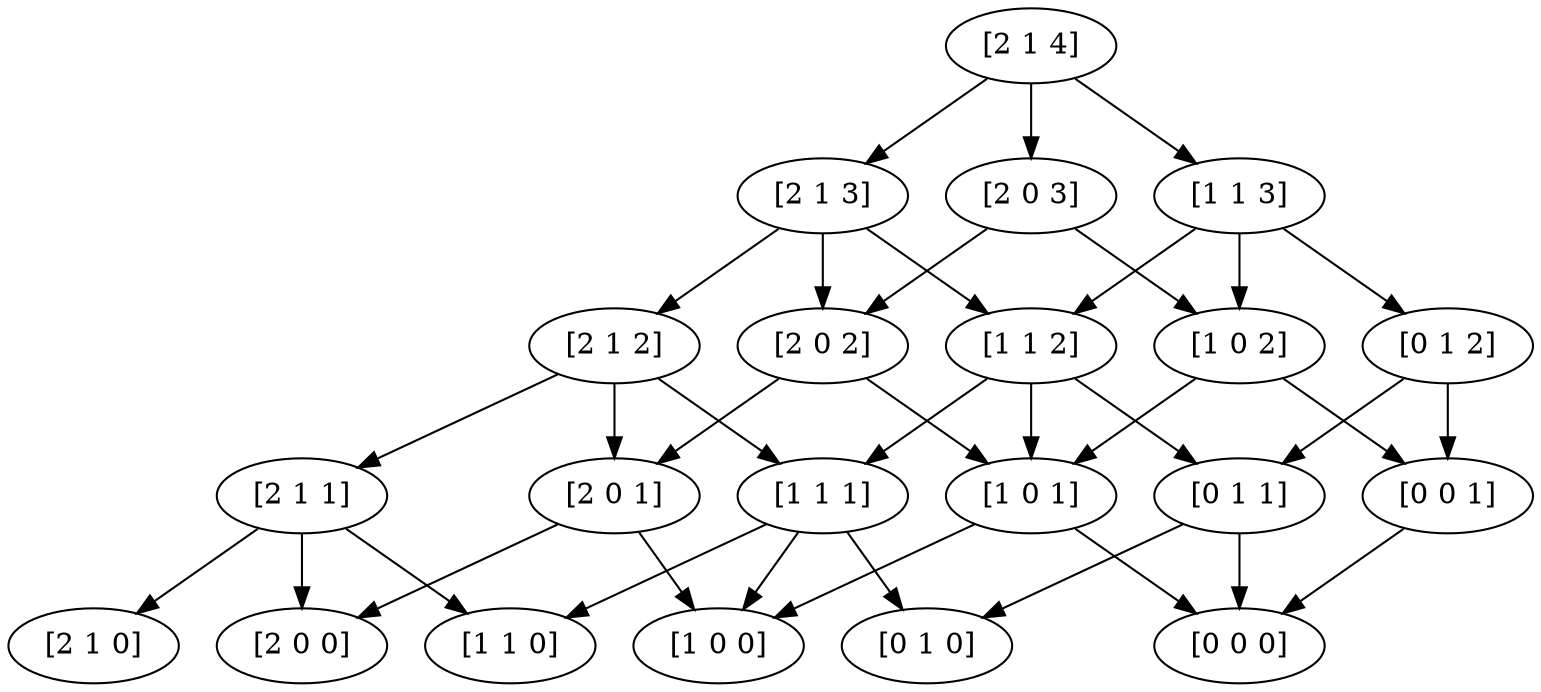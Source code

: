 digraph  {
	node [label="\N"];
	0	 [capacity="[2 1]",
		label="[2 1 0]",
		time=0,
		value=0.0];
	1	 [capacity="[2 1]",
		label="[2 1 1]",
		time=1,
		value=70.0];
	1 -> 0 [key=0,
	goal="[2 1 0]",
	not_best_politic=True,
	revenue=0,
	time=1,
	weight=0,
	weight_goal=0.0];
5 [capacity="[2 0]",
	label="[2 0 0]",
	time=0,
	value=0.0];
1 -> 5 [key=2,
goal="[2 0 0]",
not_best_politic=False,
revenue=200,
time=1,
weight=200.0,
weight_goal=0.0];
10 [capacity="[1 1]",
label="[1 1 0]",
time=0,
value=0.0];
1 -> 10 [key=1,
goal="[1 1 0]",
not_best_politic=True,
revenue=100,
time=1,
weight=100.0,
weight_goal=0.0];
2 [capacity="[2 1]",
label="[2 1 2]",
time=2,
value=138.0];
2 -> 1 [key=0,
goal="[2 1 1]",
not_best_politic=True,
revenue=0,
time=2,
weight=0,
weight_goal=70.0];
6 [capacity="[2 0]",
label="[2 0 1]",
time=1,
value=50.0];
2 -> 6 [key=2,
goal="[2 0 1]",
not_best_politic=False,
revenue=200,
time=2,
weight=180.0,
weight_goal=50.0];
11 [capacity="[1 1]",
label="[1 1 1]",
time=1,
value=70.0];
2 -> 11 [key=1,
goal="[1 1 1]",
not_best_politic=True,
revenue=100,
time=2,
weight=100.0,
weight_goal=70.0];
3 [capacity="[2 1]",
label="[2 1 3]",
time=3,
value=191.688];
3 -> 2 [key=0,
goal="[2 1 2]",
not_best_politic=True,
revenue=0,
time=3,
weight=0,
weight_goal=138.0];
7 [capacity="[2 0]",
label="[2 0 2]",
time=2,
value=100.0];
3 -> 7 [key=2,
goal="[2 0 2]",
not_best_politic=False,
revenue=200,
time=3,
weight=162.0,
weight_goal=100.0];
12 [capacity="[1 1]",
label="[1 1 2]",
time=2,
value=113.0];
3 -> 12 [key=1,
goal="[1 1 2]",
not_best_politic=True,
revenue=100,
time=3,
weight=75.0,
weight_goal=113.0];
4 [capacity="[2 1]",
label="[2 1 4]",
time=4,
value=231.25];
4 -> 3 [key=0,
goal="[2 1 3]",
not_best_politic=True,
revenue=0,
time=4,
weight=0,
weight_goal=191.688];
8 [capacity="[2 0]",
label="[2 0 3]",
time=3,
value=137.5];
4 -> 8 [key=2,
goal="[2 0 3]",
not_best_politic=False,
revenue=200,
time=4,
weight=145.812,
weight_goal=137.5];
13 [capacity="[1 1]",
label="[1 1 3]",
time=3,
value=141.703];
4 -> 13 [key=1,
goal="[1 1 3]",
not_best_politic=True,
revenue=100,
time=4,
weight=50.0156,
weight_goal=141.703];
6 -> 5 [key=0,
goal="[2 0 0]",
not_best_politic=True,
revenue=0,
time=1,
weight=0,
weight_goal=0.0];
15 [capacity="[1 0]",
label="[1 0 0]",
time=0,
value=0.0];
6 -> 15 [key=1,
goal="[1 0 0]",
not_best_politic=False,
revenue=100,
time=1,
weight=100.0,
weight_goal=0.0];
7 -> 6 [key=0,
goal="[2 0 1]",
not_best_politic=False,
revenue=0,
time=2,
weight=0,
weight_goal=50.0];
16 [capacity="[1 0]",
label="[1 0 1]",
time=1,
value=50.0];
7 -> 16 [key=1,
goal="[1 0 1]",
not_best_politic=True,
revenue=100,
time=2,
weight=100.0,
weight_goal=50.0];
8 -> 7 [key=0,
goal="[2 0 2]",
not_best_politic=False,
revenue=0,
time=3,
weight=0,
weight_goal=100.0];
17 [capacity="[1 0]",
label="[1 0 2]",
time=2,
value=75.0];
8 -> 17 [key=1,
goal="[1 0 2]",
not_best_politic=True,
revenue=100,
time=3,
weight=75.0,
weight_goal=75.0];
11 -> 10 [key=0,
goal="[1 1 0]",
not_best_politic=True,
revenue=0,
time=1,
weight=0,
weight_goal=0.0];
11 -> 15 [key=2,
goal="[1 0 0]",
not_best_politic=False,
revenue=200,
time=1,
weight=200.0,
weight_goal=0.0];
20 [capacity="[0 1]",
label="[0 1 0]",
time=0,
value=0.0];
11 -> 20 [key=1,
goal="[0 1 0]",
not_best_politic=True,
revenue=100,
time=1,
weight=100.0,
weight_goal=0.0];
12 -> 11 [key=0,
goal="[1 1 1]",
not_best_politic=True,
revenue=0,
time=2,
weight=0,
weight_goal=70.0];
12 -> 16 [key=2,
goal="[1 0 1]",
not_best_politic=False,
revenue=200,
time=2,
weight=180.0,
weight_goal=50.0];
21 [capacity="[0 1]",
label="[0 1 1]",
time=1,
value=20.0];
12 -> 21 [key=1,
goal="[0 1 1]",
not_best_politic=True,
revenue=100,
time=2,
weight=50.0,
weight_goal=20.0];
13 -> 12 [key=0,
goal="[1 1 2]",
not_best_politic=True,
revenue=0,
time=3,
weight=0,
weight_goal=113.0];
13 -> 17 [key=2,
goal="[1 0 2]",
not_best_politic=False,
revenue=200,
time=3,
weight=162.0,
weight_goal=75.0];
22 [capacity="[0 1]",
label="[0 1 2]",
time=2,
value=38.0];
13 -> 22 [key=1,
goal="[0 1 2]",
not_best_politic=True,
revenue=100,
time=3,
weight=25.0,
weight_goal=38.0];
16 -> 15 [key=0,
goal="[1 0 0]",
not_best_politic=True,
revenue=0,
time=1,
weight=0,
weight_goal=0.0];
25 [capacity="[0 0]",
label="[0 0 0]",
time=0,
value=0.0];
16 -> 25 [key=1,
goal="[0 0 0]",
not_best_politic=False,
revenue=100,
time=1,
weight=100.0,
weight_goal=0.0];
17 -> 16 [key=0,
goal="[1 0 1]",
not_best_politic=False,
revenue=0,
time=2,
weight=0,
weight_goal=50.0];
26 [capacity="[0 0]",
label="[0 0 1]",
time=1,
value=0.0];
17 -> 26 [key=1,
goal="[0 0 1]",
not_best_politic=True,
revenue=100,
time=2,
weight=50.0,
weight_goal=0.0];
21 -> 20 [key=0,
goal="[0 1 0]",
not_best_politic=True,
revenue=0,
time=1,
weight=0,
weight_goal=0.0];
21 -> 25 [key=2,
goal="[0 0 0]",
not_best_politic=False,
revenue=200,
time=1,
weight=200.0,
weight_goal=0.0];
22 -> 21 [key=0,
goal="[0 1 1]",
not_best_politic=True,
revenue=0,
time=2,
weight=0,
weight_goal=20.0];
22 -> 26 [key=2,
goal="[0 0 1]",
not_best_politic=False,
revenue=200,
time=2,
weight=180.0,
weight_goal=0.0];
26 -> 25 [key=0,
goal="[0 0 0]",
not_best_politic=False,
revenue=0,
time=1,
weight=0,
weight_goal=0.0];
}
